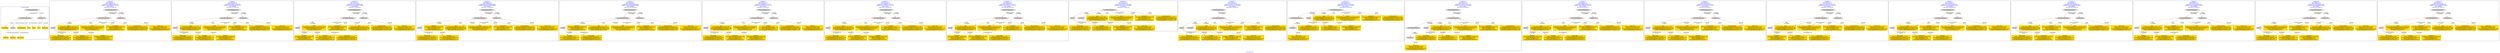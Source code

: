 digraph n0 {
fontcolor="blue"
remincross="true"
label="s20-s-lacma.xml"
subgraph cluster_0 {
label="1-correct model"
n2[style="filled",color="white",fillcolor="lightgray",label="CulturalHeritageObject1"];
n3[shape="plaintext",style="filled",fillcolor="gold",label="creationDate"];
n4[style="filled",color="white",fillcolor="lightgray",label="Person1"];
n5[shape="plaintext",style="filled",fillcolor="gold",label="Artwork_Details"];
n6[shape="plaintext",style="filled",fillcolor="gold",label="title"];
n7[shape="plaintext",style="filled",fillcolor="gold",label="Origin"];
n8[shape="plaintext",style="filled",fillcolor="gold",label="ID"];
n9[shape="plaintext",style="filled",fillcolor="gold",label="birthDate"];
n10[shape="plaintext",style="filled",fillcolor="gold",label="deathDate"];
n11[shape="plaintext",style="filled",fillcolor="gold",label="Artist_Name"];
n12[style="filled",color="white",fillcolor="lightgray",label="EuropeanaAggregation1"];
n13[style="filled",color="white",fillcolor="lightgray",label="WebResource1"];
n14[shape="plaintext",style="filled",fillcolor="gold",label="Image_URL"];
}
subgraph cluster_1 {
label="candidate 0\nlink coherence:1.0\nnode coherence:1.0\nconfidence:0.4590872155867298\nmapping score:0.5905290718622432\ncost:10.99941\n-precision:0.91-recall:0.83"
n16[style="filled",color="white",fillcolor="lightgray",label="CulturalHeritageObject1"];
n17[style="filled",color="white",fillcolor="lightgray",label="Person1"];
n18[style="filled",color="white",fillcolor="lightgray",label="EuropeanaAggregation1"];
n19[style="filled",color="white",fillcolor="lightgray",label="WebResource1"];
n20[shape="plaintext",style="filled",fillcolor="gold",label="title\n[CulturalHeritageObject,title,0.329]\n[CulturalHeritageObject,description,0.298]\n[CulturalHeritageObject,provenance,0.187]\n[Person,nameOfThePerson,0.185]"];
n21[shape="plaintext",style="filled",fillcolor="gold",label="Artist_Name\n[Person,nameOfThePerson,0.496]\n[CulturalHeritageObject,description,0.205]\n[CulturalHeritageObject,title,0.169]\n[CulturalHeritageObject,provenance,0.13]"];
n22[shape="plaintext",style="filled",fillcolor="gold",label="Origin\n[CulturalHeritageObject,accessionNumber,0.594]\n[CulturalHeritageObject,provenance,0.202]\n[Person,nameOfThePerson,0.127]\n[Document,classLink,0.078]"];
n23[shape="plaintext",style="filled",fillcolor="gold",label="creationDate\n[CulturalHeritageObject,created,0.357]\n[Person,dateOfBirth,0.34]\n[Person,dateOfDeath,0.251]\n[CulturalHeritageObject,title,0.052]"];
n24[shape="plaintext",style="filled",fillcolor="gold",label="birthDate\n[Person,dateOfBirth,0.49]\n[CulturalHeritageObject,created,0.247]\n[Person,dateOfDeath,0.221]\n[Person,biographicalInformation,0.043]"];
n25[shape="plaintext",style="filled",fillcolor="gold",label="Image_URL\n[WebResource,classLink,0.618]\n[Document,classLink,0.348]\n[CulturalHeritageObject,description,0.023]\n[CulturalHeritageObject,title,0.012]"];
n26[shape="plaintext",style="filled",fillcolor="gold",label="deathDate\n[CulturalHeritageObject,created,0.436]\n[Person,dateOfDeath,0.257]\n[Person,dateOfBirth,0.24]\n[CulturalHeritageObject,title,0.067]"];
n27[shape="plaintext",style="filled",fillcolor="gold",label="Artwork_Details\n[CulturalHeritageObject,extent,0.533]\n[CulturalHeritageObject,provenance,0.201]\n[CulturalHeritageObject,description,0.148]\n[CulturalHeritageObject,medium,0.118]"];
}
subgraph cluster_2 {
label="candidate 1\nlink coherence:1.0\nnode coherence:1.0\nconfidence:0.4590872155867298\nmapping score:0.5905290718622432\ncost:10.99958\n-precision:0.91-recall:0.83"
n29[style="filled",color="white",fillcolor="lightgray",label="CulturalHeritageObject1"];
n30[style="filled",color="white",fillcolor="lightgray",label="Person1"];
n31[style="filled",color="white",fillcolor="lightgray",label="EuropeanaAggregation1"];
n32[style="filled",color="white",fillcolor="lightgray",label="WebResource2"];
n33[shape="plaintext",style="filled",fillcolor="gold",label="title\n[CulturalHeritageObject,title,0.329]\n[CulturalHeritageObject,description,0.298]\n[CulturalHeritageObject,provenance,0.187]\n[Person,nameOfThePerson,0.185]"];
n34[shape="plaintext",style="filled",fillcolor="gold",label="Image_URL\n[WebResource,classLink,0.618]\n[Document,classLink,0.348]\n[CulturalHeritageObject,description,0.023]\n[CulturalHeritageObject,title,0.012]"];
n35[shape="plaintext",style="filled",fillcolor="gold",label="Artist_Name\n[Person,nameOfThePerson,0.496]\n[CulturalHeritageObject,description,0.205]\n[CulturalHeritageObject,title,0.169]\n[CulturalHeritageObject,provenance,0.13]"];
n36[shape="plaintext",style="filled",fillcolor="gold",label="Origin\n[CulturalHeritageObject,accessionNumber,0.594]\n[CulturalHeritageObject,provenance,0.202]\n[Person,nameOfThePerson,0.127]\n[Document,classLink,0.078]"];
n37[shape="plaintext",style="filled",fillcolor="gold",label="creationDate\n[CulturalHeritageObject,created,0.357]\n[Person,dateOfBirth,0.34]\n[Person,dateOfDeath,0.251]\n[CulturalHeritageObject,title,0.052]"];
n38[shape="plaintext",style="filled",fillcolor="gold",label="birthDate\n[Person,dateOfBirth,0.49]\n[CulturalHeritageObject,created,0.247]\n[Person,dateOfDeath,0.221]\n[Person,biographicalInformation,0.043]"];
n39[shape="plaintext",style="filled",fillcolor="gold",label="deathDate\n[CulturalHeritageObject,created,0.436]\n[Person,dateOfDeath,0.257]\n[Person,dateOfBirth,0.24]\n[CulturalHeritageObject,title,0.067]"];
n40[shape="plaintext",style="filled",fillcolor="gold",label="Artwork_Details\n[CulturalHeritageObject,extent,0.533]\n[CulturalHeritageObject,provenance,0.201]\n[CulturalHeritageObject,description,0.148]\n[CulturalHeritageObject,medium,0.118]"];
}
subgraph cluster_3 {
label="candidate 10\nlink coherence:1.0\nnode coherence:1.0\nconfidence:0.4413109804615883\nmapping score:0.5846036601538628\ncost:10.99963\n-precision:0.73-recall:0.67"
n42[style="filled",color="white",fillcolor="lightgray",label="CulturalHeritageObject1"];
n43[style="filled",color="white",fillcolor="lightgray",label="Person2"];
n44[style="filled",color="white",fillcolor="lightgray",label="EuropeanaAggregation1"];
n45[style="filled",color="white",fillcolor="lightgray",label="WebResource1"];
n46[shape="plaintext",style="filled",fillcolor="gold",label="deathDate\n[CulturalHeritageObject,created,0.436]\n[Person,dateOfDeath,0.257]\n[Person,dateOfBirth,0.24]\n[CulturalHeritageObject,title,0.067]"];
n47[shape="plaintext",style="filled",fillcolor="gold",label="Origin\n[CulturalHeritageObject,accessionNumber,0.594]\n[CulturalHeritageObject,provenance,0.202]\n[Person,nameOfThePerson,0.127]\n[Document,classLink,0.078]"];
n48[shape="plaintext",style="filled",fillcolor="gold",label="creationDate\n[CulturalHeritageObject,created,0.357]\n[Person,dateOfBirth,0.34]\n[Person,dateOfDeath,0.251]\n[CulturalHeritageObject,title,0.052]"];
n49[shape="plaintext",style="filled",fillcolor="gold",label="Image_URL\n[WebResource,classLink,0.618]\n[Document,classLink,0.348]\n[CulturalHeritageObject,description,0.023]\n[CulturalHeritageObject,title,0.012]"];
n50[shape="plaintext",style="filled",fillcolor="gold",label="birthDate\n[Person,dateOfBirth,0.49]\n[CulturalHeritageObject,created,0.247]\n[Person,dateOfDeath,0.221]\n[Person,biographicalInformation,0.043]"];
n51[shape="plaintext",style="filled",fillcolor="gold",label="Artist_Name\n[Person,nameOfThePerson,0.496]\n[CulturalHeritageObject,description,0.205]\n[CulturalHeritageObject,title,0.169]\n[CulturalHeritageObject,provenance,0.13]"];
n52[shape="plaintext",style="filled",fillcolor="gold",label="title\n[CulturalHeritageObject,title,0.329]\n[CulturalHeritageObject,description,0.298]\n[CulturalHeritageObject,provenance,0.187]\n[Person,nameOfThePerson,0.185]"];
n53[shape="plaintext",style="filled",fillcolor="gold",label="Artwork_Details\n[CulturalHeritageObject,extent,0.533]\n[CulturalHeritageObject,provenance,0.201]\n[CulturalHeritageObject,description,0.148]\n[CulturalHeritageObject,medium,0.118]"];
}
subgraph cluster_4 {
label="candidate 11\nlink coherence:1.0\nnode coherence:1.0\nconfidence:0.43138218044066906\nmapping score:0.5812940601468897\ncost:10.99941\n-precision:0.73-recall:0.67"
n55[style="filled",color="white",fillcolor="lightgray",label="CulturalHeritageObject1"];
n56[style="filled",color="white",fillcolor="lightgray",label="Person1"];
n57[style="filled",color="white",fillcolor="lightgray",label="EuropeanaAggregation1"];
n58[style="filled",color="white",fillcolor="lightgray",label="WebResource1"];
n59[shape="plaintext",style="filled",fillcolor="gold",label="deathDate\n[CulturalHeritageObject,created,0.436]\n[Person,dateOfDeath,0.257]\n[Person,dateOfBirth,0.24]\n[CulturalHeritageObject,title,0.067]"];
n60[shape="plaintext",style="filled",fillcolor="gold",label="title\n[CulturalHeritageObject,title,0.329]\n[CulturalHeritageObject,description,0.298]\n[CulturalHeritageObject,provenance,0.187]\n[Person,nameOfThePerson,0.185]"];
n61[shape="plaintext",style="filled",fillcolor="gold",label="Artist_Name\n[Person,nameOfThePerson,0.496]\n[CulturalHeritageObject,description,0.205]\n[CulturalHeritageObject,title,0.169]\n[CulturalHeritageObject,provenance,0.13]"];
n62[shape="plaintext",style="filled",fillcolor="gold",label="Origin\n[CulturalHeritageObject,accessionNumber,0.594]\n[CulturalHeritageObject,provenance,0.202]\n[Person,nameOfThePerson,0.127]\n[Document,classLink,0.078]"];
n63[shape="plaintext",style="filled",fillcolor="gold",label="creationDate\n[CulturalHeritageObject,created,0.357]\n[Person,dateOfBirth,0.34]\n[Person,dateOfDeath,0.251]\n[CulturalHeritageObject,title,0.052]"];
n64[shape="plaintext",style="filled",fillcolor="gold",label="birthDate\n[Person,dateOfBirth,0.49]\n[CulturalHeritageObject,created,0.247]\n[Person,dateOfDeath,0.221]\n[Person,biographicalInformation,0.043]"];
n65[shape="plaintext",style="filled",fillcolor="gold",label="Image_URL\n[WebResource,classLink,0.618]\n[Document,classLink,0.348]\n[CulturalHeritageObject,description,0.023]\n[CulturalHeritageObject,title,0.012]"];
n66[shape="plaintext",style="filled",fillcolor="gold",label="Artwork_Details\n[CulturalHeritageObject,extent,0.533]\n[CulturalHeritageObject,provenance,0.201]\n[CulturalHeritageObject,description,0.148]\n[CulturalHeritageObject,medium,0.118]"];
}
subgraph cluster_5 {
label="candidate 12\nlink coherence:1.0\nnode coherence:1.0\nconfidence:0.43138218044066906\nmapping score:0.5812940601468897\ncost:10.99963\n-precision:0.64-recall:0.58"
n68[style="filled",color="white",fillcolor="lightgray",label="CulturalHeritageObject1"];
n69[style="filled",color="white",fillcolor="lightgray",label="Person2"];
n70[style="filled",color="white",fillcolor="lightgray",label="EuropeanaAggregation1"];
n71[style="filled",color="white",fillcolor="lightgray",label="WebResource1"];
n72[shape="plaintext",style="filled",fillcolor="gold",label="deathDate\n[CulturalHeritageObject,created,0.436]\n[Person,dateOfDeath,0.257]\n[Person,dateOfBirth,0.24]\n[CulturalHeritageObject,title,0.067]"];
n73[shape="plaintext",style="filled",fillcolor="gold",label="title\n[CulturalHeritageObject,title,0.329]\n[CulturalHeritageObject,description,0.298]\n[CulturalHeritageObject,provenance,0.187]\n[Person,nameOfThePerson,0.185]"];
n74[shape="plaintext",style="filled",fillcolor="gold",label="Origin\n[CulturalHeritageObject,accessionNumber,0.594]\n[CulturalHeritageObject,provenance,0.202]\n[Person,nameOfThePerson,0.127]\n[Document,classLink,0.078]"];
n75[shape="plaintext",style="filled",fillcolor="gold",label="creationDate\n[CulturalHeritageObject,created,0.357]\n[Person,dateOfBirth,0.34]\n[Person,dateOfDeath,0.251]\n[CulturalHeritageObject,title,0.052]"];
n76[shape="plaintext",style="filled",fillcolor="gold",label="Image_URL\n[WebResource,classLink,0.618]\n[Document,classLink,0.348]\n[CulturalHeritageObject,description,0.023]\n[CulturalHeritageObject,title,0.012]"];
n77[shape="plaintext",style="filled",fillcolor="gold",label="birthDate\n[Person,dateOfBirth,0.49]\n[CulturalHeritageObject,created,0.247]\n[Person,dateOfDeath,0.221]\n[Person,biographicalInformation,0.043]"];
n78[shape="plaintext",style="filled",fillcolor="gold",label="Artist_Name\n[Person,nameOfThePerson,0.496]\n[CulturalHeritageObject,description,0.205]\n[CulturalHeritageObject,title,0.169]\n[CulturalHeritageObject,provenance,0.13]"];
n79[shape="plaintext",style="filled",fillcolor="gold",label="Artwork_Details\n[CulturalHeritageObject,extent,0.533]\n[CulturalHeritageObject,provenance,0.201]\n[CulturalHeritageObject,description,0.148]\n[CulturalHeritageObject,medium,0.118]"];
}
subgraph cluster_6 {
label="candidate 13\nlink coherence:1.0\nnode coherence:1.0\nconfidence:0.42669382737345574\nmapping score:0.5797312757911519\ncost:10.99941\n-precision:0.73-recall:0.67"
n81[style="filled",color="white",fillcolor="lightgray",label="CulturalHeritageObject1"];
n82[style="filled",color="white",fillcolor="lightgray",label="Person1"];
n83[style="filled",color="white",fillcolor="lightgray",label="EuropeanaAggregation1"];
n84[style="filled",color="white",fillcolor="lightgray",label="WebResource1"];
n85[shape="plaintext",style="filled",fillcolor="gold",label="title\n[CulturalHeritageObject,title,0.329]\n[CulturalHeritageObject,description,0.298]\n[CulturalHeritageObject,provenance,0.187]\n[Person,nameOfThePerson,0.185]"];
n86[shape="plaintext",style="filled",fillcolor="gold",label="Artist_Name\n[Person,nameOfThePerson,0.496]\n[CulturalHeritageObject,description,0.205]\n[CulturalHeritageObject,title,0.169]\n[CulturalHeritageObject,provenance,0.13]"];
n87[shape="plaintext",style="filled",fillcolor="gold",label="Origin\n[CulturalHeritageObject,accessionNumber,0.594]\n[CulturalHeritageObject,provenance,0.202]\n[Person,nameOfThePerson,0.127]\n[Document,classLink,0.078]"];
n88[shape="plaintext",style="filled",fillcolor="gold",label="birthDate\n[Person,dateOfBirth,0.49]\n[CulturalHeritageObject,created,0.247]\n[Person,dateOfDeath,0.221]\n[Person,biographicalInformation,0.043]"];
n89[shape="plaintext",style="filled",fillcolor="gold",label="creationDate\n[CulturalHeritageObject,created,0.357]\n[Person,dateOfBirth,0.34]\n[Person,dateOfDeath,0.251]\n[CulturalHeritageObject,title,0.052]"];
n90[shape="plaintext",style="filled",fillcolor="gold",label="Image_URL\n[WebResource,classLink,0.618]\n[Document,classLink,0.348]\n[CulturalHeritageObject,description,0.023]\n[CulturalHeritageObject,title,0.012]"];
n91[shape="plaintext",style="filled",fillcolor="gold",label="deathDate\n[CulturalHeritageObject,created,0.436]\n[Person,dateOfDeath,0.257]\n[Person,dateOfBirth,0.24]\n[CulturalHeritageObject,title,0.067]"];
n92[shape="plaintext",style="filled",fillcolor="gold",label="Artwork_Details\n[CulturalHeritageObject,extent,0.533]\n[CulturalHeritageObject,provenance,0.201]\n[CulturalHeritageObject,description,0.148]\n[CulturalHeritageObject,medium,0.118]"];
}
subgraph cluster_7 {
label="candidate 14\nlink coherence:1.0\nnode coherence:1.0\nconfidence:0.42669382737345574\nmapping score:0.5797312757911519\ncost:10.99958\n-precision:0.73-recall:0.67"
n94[style="filled",color="white",fillcolor="lightgray",label="CulturalHeritageObject1"];
n95[style="filled",color="white",fillcolor="lightgray",label="Person1"];
n96[style="filled",color="white",fillcolor="lightgray",label="EuropeanaAggregation1"];
n97[style="filled",color="white",fillcolor="lightgray",label="WebResource2"];
n98[shape="plaintext",style="filled",fillcolor="gold",label="title\n[CulturalHeritageObject,title,0.329]\n[CulturalHeritageObject,description,0.298]\n[CulturalHeritageObject,provenance,0.187]\n[Person,nameOfThePerson,0.185]"];
n99[shape="plaintext",style="filled",fillcolor="gold",label="Image_URL\n[WebResource,classLink,0.618]\n[Document,classLink,0.348]\n[CulturalHeritageObject,description,0.023]\n[CulturalHeritageObject,title,0.012]"];
n100[shape="plaintext",style="filled",fillcolor="gold",label="Artist_Name\n[Person,nameOfThePerson,0.496]\n[CulturalHeritageObject,description,0.205]\n[CulturalHeritageObject,title,0.169]\n[CulturalHeritageObject,provenance,0.13]"];
n101[shape="plaintext",style="filled",fillcolor="gold",label="Origin\n[CulturalHeritageObject,accessionNumber,0.594]\n[CulturalHeritageObject,provenance,0.202]\n[Person,nameOfThePerson,0.127]\n[Document,classLink,0.078]"];
n102[shape="plaintext",style="filled",fillcolor="gold",label="birthDate\n[Person,dateOfBirth,0.49]\n[CulturalHeritageObject,created,0.247]\n[Person,dateOfDeath,0.221]\n[Person,biographicalInformation,0.043]"];
n103[shape="plaintext",style="filled",fillcolor="gold",label="creationDate\n[CulturalHeritageObject,created,0.357]\n[Person,dateOfBirth,0.34]\n[Person,dateOfDeath,0.251]\n[CulturalHeritageObject,title,0.052]"];
n104[shape="plaintext",style="filled",fillcolor="gold",label="deathDate\n[CulturalHeritageObject,created,0.436]\n[Person,dateOfDeath,0.257]\n[Person,dateOfBirth,0.24]\n[CulturalHeritageObject,title,0.067]"];
n105[shape="plaintext",style="filled",fillcolor="gold",label="Artwork_Details\n[CulturalHeritageObject,extent,0.533]\n[CulturalHeritageObject,provenance,0.201]\n[CulturalHeritageObject,description,0.148]\n[CulturalHeritageObject,medium,0.118]"];
}
subgraph cluster_8 {
label="candidate 15\nlink coherence:1.0\nnode coherence:1.0\nconfidence:0.42669382737345574\nmapping score:0.5797312757911519\ncost:10.99963\n-precision:0.64-recall:0.58"
n107[style="filled",color="white",fillcolor="lightgray",label="CulturalHeritageObject1"];
n108[style="filled",color="white",fillcolor="lightgray",label="Person2"];
n109[style="filled",color="white",fillcolor="lightgray",label="EuropeanaAggregation1"];
n110[style="filled",color="white",fillcolor="lightgray",label="WebResource1"];
n111[shape="plaintext",style="filled",fillcolor="gold",label="title\n[CulturalHeritageObject,title,0.329]\n[CulturalHeritageObject,description,0.298]\n[CulturalHeritageObject,provenance,0.187]\n[Person,nameOfThePerson,0.185]"];
n112[shape="plaintext",style="filled",fillcolor="gold",label="deathDate\n[CulturalHeritageObject,created,0.436]\n[Person,dateOfDeath,0.257]\n[Person,dateOfBirth,0.24]\n[CulturalHeritageObject,title,0.067]"];
n113[shape="plaintext",style="filled",fillcolor="gold",label="Origin\n[CulturalHeritageObject,accessionNumber,0.594]\n[CulturalHeritageObject,provenance,0.202]\n[Person,nameOfThePerson,0.127]\n[Document,classLink,0.078]"];
n114[shape="plaintext",style="filled",fillcolor="gold",label="birthDate\n[Person,dateOfBirth,0.49]\n[CulturalHeritageObject,created,0.247]\n[Person,dateOfDeath,0.221]\n[Person,biographicalInformation,0.043]"];
n115[shape="plaintext",style="filled",fillcolor="gold",label="Image_URL\n[WebResource,classLink,0.618]\n[Document,classLink,0.348]\n[CulturalHeritageObject,description,0.023]\n[CulturalHeritageObject,title,0.012]"];
n116[shape="plaintext",style="filled",fillcolor="gold",label="creationDate\n[CulturalHeritageObject,created,0.357]\n[Person,dateOfBirth,0.34]\n[Person,dateOfDeath,0.251]\n[CulturalHeritageObject,title,0.052]"];
n117[shape="plaintext",style="filled",fillcolor="gold",label="Artist_Name\n[Person,nameOfThePerson,0.496]\n[CulturalHeritageObject,description,0.205]\n[CulturalHeritageObject,title,0.169]\n[CulturalHeritageObject,provenance,0.13]"];
n118[shape="plaintext",style="filled",fillcolor="gold",label="Artwork_Details\n[CulturalHeritageObject,extent,0.533]\n[CulturalHeritageObject,provenance,0.201]\n[CulturalHeritageObject,description,0.148]\n[CulturalHeritageObject,medium,0.118]"];
}
subgraph cluster_9 {
label="candidate 16\nlink coherence:1.0\nnode coherence:1.0\nconfidence:0.42533172782418904\nmapping score:0.579277242608063\ncost:9.99973\n-precision:0.7-recall:0.58"
n120[style="filled",color="white",fillcolor="lightgray",label="CulturalHeritageObject1"];
n121[style="filled",color="white",fillcolor="lightgray",label="Person1"];
n122[style="filled",color="white",fillcolor="lightgray",label="Document1"];
n123[shape="plaintext",style="filled",fillcolor="gold",label="title\n[CulturalHeritageObject,title,0.329]\n[CulturalHeritageObject,description,0.298]\n[CulturalHeritageObject,provenance,0.187]\n[Person,nameOfThePerson,0.185]"];
n124[shape="plaintext",style="filled",fillcolor="gold",label="Artist_Name\n[Person,nameOfThePerson,0.496]\n[CulturalHeritageObject,description,0.205]\n[CulturalHeritageObject,title,0.169]\n[CulturalHeritageObject,provenance,0.13]"];
n125[shape="plaintext",style="filled",fillcolor="gold",label="Origin\n[CulturalHeritageObject,accessionNumber,0.594]\n[CulturalHeritageObject,provenance,0.202]\n[Person,nameOfThePerson,0.127]\n[Document,classLink,0.078]"];
n126[shape="plaintext",style="filled",fillcolor="gold",label="creationDate\n[CulturalHeritageObject,created,0.357]\n[Person,dateOfBirth,0.34]\n[Person,dateOfDeath,0.251]\n[CulturalHeritageObject,title,0.052]"];
n127[shape="plaintext",style="filled",fillcolor="gold",label="birthDate\n[Person,dateOfBirth,0.49]\n[CulturalHeritageObject,created,0.247]\n[Person,dateOfDeath,0.221]\n[Person,biographicalInformation,0.043]"];
n128[shape="plaintext",style="filled",fillcolor="gold",label="deathDate\n[CulturalHeritageObject,created,0.436]\n[Person,dateOfDeath,0.257]\n[Person,dateOfBirth,0.24]\n[CulturalHeritageObject,title,0.067]"];
n129[shape="plaintext",style="filled",fillcolor="gold",label="Artwork_Details\n[CulturalHeritageObject,extent,0.533]\n[CulturalHeritageObject,provenance,0.201]\n[CulturalHeritageObject,description,0.148]\n[CulturalHeritageObject,medium,0.118]"];
n130[shape="plaintext",style="filled",fillcolor="gold",label="Image_URL\n[WebResource,classLink,0.618]\n[Document,classLink,0.348]\n[CulturalHeritageObject,description,0.023]\n[CulturalHeritageObject,title,0.012]"];
}
subgraph cluster_10 {
label="candidate 17\nlink coherence:1.0\nnode coherence:1.0\nconfidence:0.42533172782418904\nmapping score:0.579277242608063\ncost:10.99955\n-precision:0.73-recall:0.67"
n132[style="filled",color="white",fillcolor="lightgray",label="CulturalHeritageObject1"];
n133[style="filled",color="white",fillcolor="lightgray",label="Person1"];
n134[style="filled",color="white",fillcolor="lightgray",label="Document1"];
n135[style="filled",color="white",fillcolor="lightgray",label="EuropeanaAggregation1"];
n136[shape="plaintext",style="filled",fillcolor="gold",label="title\n[CulturalHeritageObject,title,0.329]\n[CulturalHeritageObject,description,0.298]\n[CulturalHeritageObject,provenance,0.187]\n[Person,nameOfThePerson,0.185]"];
n137[shape="plaintext",style="filled",fillcolor="gold",label="Artist_Name\n[Person,nameOfThePerson,0.496]\n[CulturalHeritageObject,description,0.205]\n[CulturalHeritageObject,title,0.169]\n[CulturalHeritageObject,provenance,0.13]"];
n138[shape="plaintext",style="filled",fillcolor="gold",label="Origin\n[CulturalHeritageObject,accessionNumber,0.594]\n[CulturalHeritageObject,provenance,0.202]\n[Person,nameOfThePerson,0.127]\n[Document,classLink,0.078]"];
n139[shape="plaintext",style="filled",fillcolor="gold",label="creationDate\n[CulturalHeritageObject,created,0.357]\n[Person,dateOfBirth,0.34]\n[Person,dateOfDeath,0.251]\n[CulturalHeritageObject,title,0.052]"];
n140[shape="plaintext",style="filled",fillcolor="gold",label="birthDate\n[Person,dateOfBirth,0.49]\n[CulturalHeritageObject,created,0.247]\n[Person,dateOfDeath,0.221]\n[Person,biographicalInformation,0.043]"];
n141[shape="plaintext",style="filled",fillcolor="gold",label="deathDate\n[CulturalHeritageObject,created,0.436]\n[Person,dateOfDeath,0.257]\n[Person,dateOfBirth,0.24]\n[CulturalHeritageObject,title,0.067]"];
n142[shape="plaintext",style="filled",fillcolor="gold",label="Artwork_Details\n[CulturalHeritageObject,extent,0.533]\n[CulturalHeritageObject,provenance,0.201]\n[CulturalHeritageObject,description,0.148]\n[CulturalHeritageObject,medium,0.118]"];
n143[shape="plaintext",style="filled",fillcolor="gold",label="Image_URL\n[WebResource,classLink,0.618]\n[Document,classLink,0.348]\n[CulturalHeritageObject,description,0.023]\n[CulturalHeritageObject,title,0.012]"];
}
subgraph cluster_11 {
label="candidate 18\nlink coherence:1.0\nnode coherence:1.0\nconfidence:0.42533172782418904\nmapping score:0.579277242608063\ncost:10.99973\n-precision:0.64-recall:0.58"
n145[style="filled",color="white",fillcolor="lightgray",label="CulturalHeritageObject1"];
n146[style="filled",color="white",fillcolor="lightgray",label="CulturalHeritageObject2"];
n147[style="filled",color="white",fillcolor="lightgray",label="Person1"];
n148[style="filled",color="white",fillcolor="lightgray",label="Document2"];
n149[shape="plaintext",style="filled",fillcolor="gold",label="title\n[CulturalHeritageObject,title,0.329]\n[CulturalHeritageObject,description,0.298]\n[CulturalHeritageObject,provenance,0.187]\n[Person,nameOfThePerson,0.185]"];
n150[shape="plaintext",style="filled",fillcolor="gold",label="Artist_Name\n[Person,nameOfThePerson,0.496]\n[CulturalHeritageObject,description,0.205]\n[CulturalHeritageObject,title,0.169]\n[CulturalHeritageObject,provenance,0.13]"];
n151[shape="plaintext",style="filled",fillcolor="gold",label="Image_URL\n[WebResource,classLink,0.618]\n[Document,classLink,0.348]\n[CulturalHeritageObject,description,0.023]\n[CulturalHeritageObject,title,0.012]"];
n152[shape="plaintext",style="filled",fillcolor="gold",label="Origin\n[CulturalHeritageObject,accessionNumber,0.594]\n[CulturalHeritageObject,provenance,0.202]\n[Person,nameOfThePerson,0.127]\n[Document,classLink,0.078]"];
n153[shape="plaintext",style="filled",fillcolor="gold",label="creationDate\n[CulturalHeritageObject,created,0.357]\n[Person,dateOfBirth,0.34]\n[Person,dateOfDeath,0.251]\n[CulturalHeritageObject,title,0.052]"];
n154[shape="plaintext",style="filled",fillcolor="gold",label="birthDate\n[Person,dateOfBirth,0.49]\n[CulturalHeritageObject,created,0.247]\n[Person,dateOfDeath,0.221]\n[Person,biographicalInformation,0.043]"];
n155[shape="plaintext",style="filled",fillcolor="gold",label="deathDate\n[CulturalHeritageObject,created,0.436]\n[Person,dateOfDeath,0.257]\n[Person,dateOfBirth,0.24]\n[CulturalHeritageObject,title,0.067]"];
n156[shape="plaintext",style="filled",fillcolor="gold",label="Artwork_Details\n[CulturalHeritageObject,extent,0.533]\n[CulturalHeritageObject,provenance,0.201]\n[CulturalHeritageObject,description,0.148]\n[CulturalHeritageObject,medium,0.118]"];
}
subgraph cluster_12 {
label="candidate 19\nlink coherence:1.0\nnode coherence:1.0\nconfidence:0.42533172782418904\nmapping score:0.579277242608063\ncost:11.99955\n-precision:0.67-recall:0.67"
n158[style="filled",color="white",fillcolor="lightgray",label="CulturalHeritageObject1"];
n159[style="filled",color="white",fillcolor="lightgray",label="CulturalHeritageObject2"];
n160[style="filled",color="white",fillcolor="lightgray",label="Person1"];
n161[style="filled",color="white",fillcolor="lightgray",label="Document2"];
n162[style="filled",color="white",fillcolor="lightgray",label="EuropeanaAggregation1"];
n163[shape="plaintext",style="filled",fillcolor="gold",label="title\n[CulturalHeritageObject,title,0.329]\n[CulturalHeritageObject,description,0.298]\n[CulturalHeritageObject,provenance,0.187]\n[Person,nameOfThePerson,0.185]"];
n164[shape="plaintext",style="filled",fillcolor="gold",label="Artist_Name\n[Person,nameOfThePerson,0.496]\n[CulturalHeritageObject,description,0.205]\n[CulturalHeritageObject,title,0.169]\n[CulturalHeritageObject,provenance,0.13]"];
n165[shape="plaintext",style="filled",fillcolor="gold",label="Image_URL\n[WebResource,classLink,0.618]\n[Document,classLink,0.348]\n[CulturalHeritageObject,description,0.023]\n[CulturalHeritageObject,title,0.012]"];
n166[shape="plaintext",style="filled",fillcolor="gold",label="Origin\n[CulturalHeritageObject,accessionNumber,0.594]\n[CulturalHeritageObject,provenance,0.202]\n[Person,nameOfThePerson,0.127]\n[Document,classLink,0.078]"];
n167[shape="plaintext",style="filled",fillcolor="gold",label="creationDate\n[CulturalHeritageObject,created,0.357]\n[Person,dateOfBirth,0.34]\n[Person,dateOfDeath,0.251]\n[CulturalHeritageObject,title,0.052]"];
n168[shape="plaintext",style="filled",fillcolor="gold",label="birthDate\n[Person,dateOfBirth,0.49]\n[CulturalHeritageObject,created,0.247]\n[Person,dateOfDeath,0.221]\n[Person,biographicalInformation,0.043]"];
n169[shape="plaintext",style="filled",fillcolor="gold",label="deathDate\n[CulturalHeritageObject,created,0.436]\n[Person,dateOfDeath,0.257]\n[Person,dateOfBirth,0.24]\n[CulturalHeritageObject,title,0.067]"];
n170[shape="plaintext",style="filled",fillcolor="gold",label="Artwork_Details\n[CulturalHeritageObject,extent,0.533]\n[CulturalHeritageObject,provenance,0.201]\n[CulturalHeritageObject,description,0.148]\n[CulturalHeritageObject,medium,0.118]"];
}
subgraph cluster_13 {
label="candidate 2\nlink coherence:1.0\nnode coherence:1.0\nconfidence:0.4590872155867298\nmapping score:0.5905290718622432\ncost:10.99963\n-precision:0.82-recall:0.75"
n172[style="filled",color="white",fillcolor="lightgray",label="CulturalHeritageObject1"];
n173[style="filled",color="white",fillcolor="lightgray",label="Person2"];
n174[style="filled",color="white",fillcolor="lightgray",label="EuropeanaAggregation1"];
n175[style="filled",color="white",fillcolor="lightgray",label="WebResource1"];
n176[shape="plaintext",style="filled",fillcolor="gold",label="title\n[CulturalHeritageObject,title,0.329]\n[CulturalHeritageObject,description,0.298]\n[CulturalHeritageObject,provenance,0.187]\n[Person,nameOfThePerson,0.185]"];
n177[shape="plaintext",style="filled",fillcolor="gold",label="deathDate\n[CulturalHeritageObject,created,0.436]\n[Person,dateOfDeath,0.257]\n[Person,dateOfBirth,0.24]\n[CulturalHeritageObject,title,0.067]"];
n178[shape="plaintext",style="filled",fillcolor="gold",label="Origin\n[CulturalHeritageObject,accessionNumber,0.594]\n[CulturalHeritageObject,provenance,0.202]\n[Person,nameOfThePerson,0.127]\n[Document,classLink,0.078]"];
n179[shape="plaintext",style="filled",fillcolor="gold",label="creationDate\n[CulturalHeritageObject,created,0.357]\n[Person,dateOfBirth,0.34]\n[Person,dateOfDeath,0.251]\n[CulturalHeritageObject,title,0.052]"];
n180[shape="plaintext",style="filled",fillcolor="gold",label="Image_URL\n[WebResource,classLink,0.618]\n[Document,classLink,0.348]\n[CulturalHeritageObject,description,0.023]\n[CulturalHeritageObject,title,0.012]"];
n181[shape="plaintext",style="filled",fillcolor="gold",label="birthDate\n[Person,dateOfBirth,0.49]\n[CulturalHeritageObject,created,0.247]\n[Person,dateOfDeath,0.221]\n[Person,biographicalInformation,0.043]"];
n182[shape="plaintext",style="filled",fillcolor="gold",label="Artist_Name\n[Person,nameOfThePerson,0.496]\n[CulturalHeritageObject,description,0.205]\n[CulturalHeritageObject,title,0.169]\n[CulturalHeritageObject,provenance,0.13]"];
n183[shape="plaintext",style="filled",fillcolor="gold",label="Artwork_Details\n[CulturalHeritageObject,extent,0.533]\n[CulturalHeritageObject,provenance,0.201]\n[CulturalHeritageObject,description,0.148]\n[CulturalHeritageObject,medium,0.118]"];
}
subgraph cluster_14 {
label="candidate 3\nlink coherence:1.0\nnode coherence:1.0\nconfidence:0.4551756355592224\nmapping score:0.5892252118530742\ncost:10.99941\n-precision:0.82-recall:0.75"
n185[style="filled",color="white",fillcolor="lightgray",label="CulturalHeritageObject1"];
n186[style="filled",color="white",fillcolor="lightgray",label="Person1"];
n187[style="filled",color="white",fillcolor="lightgray",label="EuropeanaAggregation1"];
n188[style="filled",color="white",fillcolor="lightgray",label="WebResource1"];
n189[shape="plaintext",style="filled",fillcolor="gold",label="title\n[CulturalHeritageObject,title,0.329]\n[CulturalHeritageObject,description,0.298]\n[CulturalHeritageObject,provenance,0.187]\n[Person,nameOfThePerson,0.185]"];
n190[shape="plaintext",style="filled",fillcolor="gold",label="Artist_Name\n[Person,nameOfThePerson,0.496]\n[CulturalHeritageObject,description,0.205]\n[CulturalHeritageObject,title,0.169]\n[CulturalHeritageObject,provenance,0.13]"];
n191[shape="plaintext",style="filled",fillcolor="gold",label="Origin\n[CulturalHeritageObject,accessionNumber,0.594]\n[CulturalHeritageObject,provenance,0.202]\n[Person,nameOfThePerson,0.127]\n[Document,classLink,0.078]"];
n192[shape="plaintext",style="filled",fillcolor="gold",label="creationDate\n[CulturalHeritageObject,created,0.357]\n[Person,dateOfBirth,0.34]\n[Person,dateOfDeath,0.251]\n[CulturalHeritageObject,title,0.052]"];
n193[shape="plaintext",style="filled",fillcolor="gold",label="birthDate\n[Person,dateOfBirth,0.49]\n[CulturalHeritageObject,created,0.247]\n[Person,dateOfDeath,0.221]\n[Person,biographicalInformation,0.043]"];
n194[shape="plaintext",style="filled",fillcolor="gold",label="Image_URL\n[WebResource,classLink,0.618]\n[Document,classLink,0.348]\n[CulturalHeritageObject,description,0.023]\n[CulturalHeritageObject,title,0.012]"];
n195[shape="plaintext",style="filled",fillcolor="gold",label="deathDate\n[CulturalHeritageObject,created,0.436]\n[Person,dateOfDeath,0.257]\n[Person,dateOfBirth,0.24]\n[CulturalHeritageObject,title,0.067]"];
n196[shape="plaintext",style="filled",fillcolor="gold",label="Artwork_Details\n[CulturalHeritageObject,extent,0.533]\n[CulturalHeritageObject,provenance,0.201]\n[CulturalHeritageObject,description,0.148]\n[CulturalHeritageObject,medium,0.118]"];
}
subgraph cluster_15 {
label="candidate 4\nlink coherence:1.0\nnode coherence:1.0\nconfidence:0.4551756355592224\nmapping score:0.5892252118530742\ncost:10.99963\n-precision:0.73-recall:0.67"
n198[style="filled",color="white",fillcolor="lightgray",label="CulturalHeritageObject1"];
n199[style="filled",color="white",fillcolor="lightgray",label="Person2"];
n200[style="filled",color="white",fillcolor="lightgray",label="EuropeanaAggregation1"];
n201[style="filled",color="white",fillcolor="lightgray",label="WebResource1"];
n202[shape="plaintext",style="filled",fillcolor="gold",label="deathDate\n[CulturalHeritageObject,created,0.436]\n[Person,dateOfDeath,0.257]\n[Person,dateOfBirth,0.24]\n[CulturalHeritageObject,title,0.067]"];
n203[shape="plaintext",style="filled",fillcolor="gold",label="title\n[CulturalHeritageObject,title,0.329]\n[CulturalHeritageObject,description,0.298]\n[CulturalHeritageObject,provenance,0.187]\n[Person,nameOfThePerson,0.185]"];
n204[shape="plaintext",style="filled",fillcolor="gold",label="Origin\n[CulturalHeritageObject,accessionNumber,0.594]\n[CulturalHeritageObject,provenance,0.202]\n[Person,nameOfThePerson,0.127]\n[Document,classLink,0.078]"];
n205[shape="plaintext",style="filled",fillcolor="gold",label="creationDate\n[CulturalHeritageObject,created,0.357]\n[Person,dateOfBirth,0.34]\n[Person,dateOfDeath,0.251]\n[CulturalHeritageObject,title,0.052]"];
n206[shape="plaintext",style="filled",fillcolor="gold",label="Image_URL\n[WebResource,classLink,0.618]\n[Document,classLink,0.348]\n[CulturalHeritageObject,description,0.023]\n[CulturalHeritageObject,title,0.012]"];
n207[shape="plaintext",style="filled",fillcolor="gold",label="birthDate\n[Person,dateOfBirth,0.49]\n[CulturalHeritageObject,created,0.247]\n[Person,dateOfDeath,0.221]\n[Person,biographicalInformation,0.043]"];
n208[shape="plaintext",style="filled",fillcolor="gold",label="Artist_Name\n[Person,nameOfThePerson,0.496]\n[CulturalHeritageObject,description,0.205]\n[CulturalHeritageObject,title,0.169]\n[CulturalHeritageObject,provenance,0.13]"];
n209[shape="plaintext",style="filled",fillcolor="gold",label="Artwork_Details\n[CulturalHeritageObject,extent,0.533]\n[CulturalHeritageObject,provenance,0.201]\n[CulturalHeritageObject,description,0.148]\n[CulturalHeritageObject,medium,0.118]"];
}
subgraph cluster_16 {
label="candidate 5\nlink coherence:1.0\nnode coherence:1.0\nconfidence:0.4457725035805316\nmapping score:0.5860908345268439\ncost:10.99941\n-precision:0.64-recall:0.58"
n211[style="filled",color="white",fillcolor="lightgray",label="CulturalHeritageObject1"];
n212[style="filled",color="white",fillcolor="lightgray",label="Person1"];
n213[style="filled",color="white",fillcolor="lightgray",label="EuropeanaAggregation1"];
n214[style="filled",color="white",fillcolor="lightgray",label="WebResource1"];
n215[shape="plaintext",style="filled",fillcolor="gold",label="title\n[CulturalHeritageObject,title,0.329]\n[CulturalHeritageObject,description,0.298]\n[CulturalHeritageObject,provenance,0.187]\n[Person,nameOfThePerson,0.185]"];
n216[shape="plaintext",style="filled",fillcolor="gold",label="Artist_Name\n[Person,nameOfThePerson,0.496]\n[CulturalHeritageObject,description,0.205]\n[CulturalHeritageObject,title,0.169]\n[CulturalHeritageObject,provenance,0.13]"];
n217[shape="plaintext",style="filled",fillcolor="gold",label="deathDate\n[CulturalHeritageObject,created,0.436]\n[Person,dateOfDeath,0.257]\n[Person,dateOfBirth,0.24]\n[CulturalHeritageObject,title,0.067]"];
n218[shape="plaintext",style="filled",fillcolor="gold",label="Origin\n[CulturalHeritageObject,accessionNumber,0.594]\n[CulturalHeritageObject,provenance,0.202]\n[Person,nameOfThePerson,0.127]\n[Document,classLink,0.078]"];
n219[shape="plaintext",style="filled",fillcolor="gold",label="creationDate\n[CulturalHeritageObject,created,0.357]\n[Person,dateOfBirth,0.34]\n[Person,dateOfDeath,0.251]\n[CulturalHeritageObject,title,0.052]"];
n220[shape="plaintext",style="filled",fillcolor="gold",label="Image_URL\n[WebResource,classLink,0.618]\n[Document,classLink,0.348]\n[CulturalHeritageObject,description,0.023]\n[CulturalHeritageObject,title,0.012]"];
n221[shape="plaintext",style="filled",fillcolor="gold",label="birthDate\n[Person,dateOfBirth,0.49]\n[CulturalHeritageObject,created,0.247]\n[Person,dateOfDeath,0.221]\n[Person,biographicalInformation,0.043]"];
n222[shape="plaintext",style="filled",fillcolor="gold",label="Artwork_Details\n[CulturalHeritageObject,extent,0.533]\n[CulturalHeritageObject,provenance,0.201]\n[CulturalHeritageObject,description,0.148]\n[CulturalHeritageObject,medium,0.118]"];
}
subgraph cluster_17 {
label="candidate 6\nlink coherence:1.0\nnode coherence:1.0\nconfidence:0.4457725035805316\nmapping score:0.5860908345268439\ncost:10.99958\n-precision:0.64-recall:0.58"
n224[style="filled",color="white",fillcolor="lightgray",label="CulturalHeritageObject1"];
n225[style="filled",color="white",fillcolor="lightgray",label="Person1"];
n226[style="filled",color="white",fillcolor="lightgray",label="EuropeanaAggregation1"];
n227[style="filled",color="white",fillcolor="lightgray",label="WebResource2"];
n228[shape="plaintext",style="filled",fillcolor="gold",label="title\n[CulturalHeritageObject,title,0.329]\n[CulturalHeritageObject,description,0.298]\n[CulturalHeritageObject,provenance,0.187]\n[Person,nameOfThePerson,0.185]"];
n229[shape="plaintext",style="filled",fillcolor="gold",label="Image_URL\n[WebResource,classLink,0.618]\n[Document,classLink,0.348]\n[CulturalHeritageObject,description,0.023]\n[CulturalHeritageObject,title,0.012]"];
n230[shape="plaintext",style="filled",fillcolor="gold",label="Artist_Name\n[Person,nameOfThePerson,0.496]\n[CulturalHeritageObject,description,0.205]\n[CulturalHeritageObject,title,0.169]\n[CulturalHeritageObject,provenance,0.13]"];
n231[shape="plaintext",style="filled",fillcolor="gold",label="deathDate\n[CulturalHeritageObject,created,0.436]\n[Person,dateOfDeath,0.257]\n[Person,dateOfBirth,0.24]\n[CulturalHeritageObject,title,0.067]"];
n232[shape="plaintext",style="filled",fillcolor="gold",label="Origin\n[CulturalHeritageObject,accessionNumber,0.594]\n[CulturalHeritageObject,provenance,0.202]\n[Person,nameOfThePerson,0.127]\n[Document,classLink,0.078]"];
n233[shape="plaintext",style="filled",fillcolor="gold",label="creationDate\n[CulturalHeritageObject,created,0.357]\n[Person,dateOfBirth,0.34]\n[Person,dateOfDeath,0.251]\n[CulturalHeritageObject,title,0.052]"];
n234[shape="plaintext",style="filled",fillcolor="gold",label="birthDate\n[Person,dateOfBirth,0.49]\n[CulturalHeritageObject,created,0.247]\n[Person,dateOfDeath,0.221]\n[Person,biographicalInformation,0.043]"];
n235[shape="plaintext",style="filled",fillcolor="gold",label="Artwork_Details\n[CulturalHeritageObject,extent,0.533]\n[CulturalHeritageObject,provenance,0.201]\n[CulturalHeritageObject,description,0.148]\n[CulturalHeritageObject,medium,0.118]"];
}
subgraph cluster_18 {
label="candidate 7\nlink coherence:1.0\nnode coherence:1.0\nconfidence:0.4457725035805316\nmapping score:0.5860908345268439\ncost:10.99963\n-precision:0.55-recall:0.5"
n237[style="filled",color="white",fillcolor="lightgray",label="CulturalHeritageObject1"];
n238[style="filled",color="white",fillcolor="lightgray",label="Person2"];
n239[style="filled",color="white",fillcolor="lightgray",label="EuropeanaAggregation1"];
n240[style="filled",color="white",fillcolor="lightgray",label="WebResource1"];
n241[shape="plaintext",style="filled",fillcolor="gold",label="title\n[CulturalHeritageObject,title,0.329]\n[CulturalHeritageObject,description,0.298]\n[CulturalHeritageObject,provenance,0.187]\n[Person,nameOfThePerson,0.185]"];
n242[shape="plaintext",style="filled",fillcolor="gold",label="birthDate\n[Person,dateOfBirth,0.49]\n[CulturalHeritageObject,created,0.247]\n[Person,dateOfDeath,0.221]\n[Person,biographicalInformation,0.043]"];
n243[shape="plaintext",style="filled",fillcolor="gold",label="deathDate\n[CulturalHeritageObject,created,0.436]\n[Person,dateOfDeath,0.257]\n[Person,dateOfBirth,0.24]\n[CulturalHeritageObject,title,0.067]"];
n244[shape="plaintext",style="filled",fillcolor="gold",label="Origin\n[CulturalHeritageObject,accessionNumber,0.594]\n[CulturalHeritageObject,provenance,0.202]\n[Person,nameOfThePerson,0.127]\n[Document,classLink,0.078]"];
n245[shape="plaintext",style="filled",fillcolor="gold",label="Image_URL\n[WebResource,classLink,0.618]\n[Document,classLink,0.348]\n[CulturalHeritageObject,description,0.023]\n[CulturalHeritageObject,title,0.012]"];
n246[shape="plaintext",style="filled",fillcolor="gold",label="creationDate\n[CulturalHeritageObject,created,0.357]\n[Person,dateOfBirth,0.34]\n[Person,dateOfDeath,0.251]\n[CulturalHeritageObject,title,0.052]"];
n247[shape="plaintext",style="filled",fillcolor="gold",label="Artist_Name\n[Person,nameOfThePerson,0.496]\n[CulturalHeritageObject,description,0.205]\n[CulturalHeritageObject,title,0.169]\n[CulturalHeritageObject,provenance,0.13]"];
n248[shape="plaintext",style="filled",fillcolor="gold",label="Artwork_Details\n[CulturalHeritageObject,extent,0.533]\n[CulturalHeritageObject,provenance,0.201]\n[CulturalHeritageObject,description,0.148]\n[CulturalHeritageObject,medium,0.118]"];
}
subgraph cluster_19 {
label="candidate 8\nlink coherence:1.0\nnode coherence:1.0\nconfidence:0.4413109804615883\nmapping score:0.5846036601538628\ncost:10.99941\n-precision:0.82-recall:0.75"
n250[style="filled",color="white",fillcolor="lightgray",label="CulturalHeritageObject1"];
n251[style="filled",color="white",fillcolor="lightgray",label="Person1"];
n252[style="filled",color="white",fillcolor="lightgray",label="EuropeanaAggregation1"];
n253[style="filled",color="white",fillcolor="lightgray",label="WebResource1"];
n254[shape="plaintext",style="filled",fillcolor="gold",label="Artist_Name\n[Person,nameOfThePerson,0.496]\n[CulturalHeritageObject,description,0.205]\n[CulturalHeritageObject,title,0.169]\n[CulturalHeritageObject,provenance,0.13]"];
n255[shape="plaintext",style="filled",fillcolor="gold",label="Origin\n[CulturalHeritageObject,accessionNumber,0.594]\n[CulturalHeritageObject,provenance,0.202]\n[Person,nameOfThePerson,0.127]\n[Document,classLink,0.078]"];
n256[shape="plaintext",style="filled",fillcolor="gold",label="creationDate\n[CulturalHeritageObject,created,0.357]\n[Person,dateOfBirth,0.34]\n[Person,dateOfDeath,0.251]\n[CulturalHeritageObject,title,0.052]"];
n257[shape="plaintext",style="filled",fillcolor="gold",label="birthDate\n[Person,dateOfBirth,0.49]\n[CulturalHeritageObject,created,0.247]\n[Person,dateOfDeath,0.221]\n[Person,biographicalInformation,0.043]"];
n258[shape="plaintext",style="filled",fillcolor="gold",label="Image_URL\n[WebResource,classLink,0.618]\n[Document,classLink,0.348]\n[CulturalHeritageObject,description,0.023]\n[CulturalHeritageObject,title,0.012]"];
n259[shape="plaintext",style="filled",fillcolor="gold",label="deathDate\n[CulturalHeritageObject,created,0.436]\n[Person,dateOfDeath,0.257]\n[Person,dateOfBirth,0.24]\n[CulturalHeritageObject,title,0.067]"];
n260[shape="plaintext",style="filled",fillcolor="gold",label="title\n[CulturalHeritageObject,title,0.329]\n[CulturalHeritageObject,description,0.298]\n[CulturalHeritageObject,provenance,0.187]\n[Person,nameOfThePerson,0.185]"];
n261[shape="plaintext",style="filled",fillcolor="gold",label="Artwork_Details\n[CulturalHeritageObject,extent,0.533]\n[CulturalHeritageObject,provenance,0.201]\n[CulturalHeritageObject,description,0.148]\n[CulturalHeritageObject,medium,0.118]"];
}
subgraph cluster_20 {
label="candidate 9\nlink coherence:1.0\nnode coherence:1.0\nconfidence:0.4413109804615883\nmapping score:0.5846036601538628\ncost:10.99958\n-precision:0.82-recall:0.75"
n263[style="filled",color="white",fillcolor="lightgray",label="CulturalHeritageObject1"];
n264[style="filled",color="white",fillcolor="lightgray",label="Person1"];
n265[style="filled",color="white",fillcolor="lightgray",label="EuropeanaAggregation1"];
n266[style="filled",color="white",fillcolor="lightgray",label="WebResource2"];
n267[shape="plaintext",style="filled",fillcolor="gold",label="Image_URL\n[WebResource,classLink,0.618]\n[Document,classLink,0.348]\n[CulturalHeritageObject,description,0.023]\n[CulturalHeritageObject,title,0.012]"];
n268[shape="plaintext",style="filled",fillcolor="gold",label="Artist_Name\n[Person,nameOfThePerson,0.496]\n[CulturalHeritageObject,description,0.205]\n[CulturalHeritageObject,title,0.169]\n[CulturalHeritageObject,provenance,0.13]"];
n269[shape="plaintext",style="filled",fillcolor="gold",label="Origin\n[CulturalHeritageObject,accessionNumber,0.594]\n[CulturalHeritageObject,provenance,0.202]\n[Person,nameOfThePerson,0.127]\n[Document,classLink,0.078]"];
n270[shape="plaintext",style="filled",fillcolor="gold",label="creationDate\n[CulturalHeritageObject,created,0.357]\n[Person,dateOfBirth,0.34]\n[Person,dateOfDeath,0.251]\n[CulturalHeritageObject,title,0.052]"];
n271[shape="plaintext",style="filled",fillcolor="gold",label="birthDate\n[Person,dateOfBirth,0.49]\n[CulturalHeritageObject,created,0.247]\n[Person,dateOfDeath,0.221]\n[Person,biographicalInformation,0.043]"];
n272[shape="plaintext",style="filled",fillcolor="gold",label="deathDate\n[CulturalHeritageObject,created,0.436]\n[Person,dateOfDeath,0.257]\n[Person,dateOfBirth,0.24]\n[CulturalHeritageObject,title,0.067]"];
n273[shape="plaintext",style="filled",fillcolor="gold",label="title\n[CulturalHeritageObject,title,0.329]\n[CulturalHeritageObject,description,0.298]\n[CulturalHeritageObject,provenance,0.187]\n[Person,nameOfThePerson,0.185]"];
n274[shape="plaintext",style="filled",fillcolor="gold",label="Artwork_Details\n[CulturalHeritageObject,extent,0.533]\n[CulturalHeritageObject,provenance,0.201]\n[CulturalHeritageObject,description,0.148]\n[CulturalHeritageObject,medium,0.118]"];
}
n2 -> n3[color="brown",fontcolor="black",label="created"]
n2 -> n4[color="brown",fontcolor="black",label="creator"]
n2 -> n5[color="brown",fontcolor="black",label="description"]
n2 -> n6[color="brown",fontcolor="black",label="title"]
n2 -> n7[color="brown",fontcolor="black",label="accessionNumber"]
n2 -> n8[color="brown",fontcolor="black",label="objectId"]
n4 -> n9[color="brown",fontcolor="black",label="dateOfBirth"]
n4 -> n10[color="brown",fontcolor="black",label="dateOfDeath"]
n4 -> n11[color="brown",fontcolor="black",label="nameOfThePerson"]
n12 -> n2[color="brown",fontcolor="black",label="aggregatedCHO"]
n12 -> n13[color="brown",fontcolor="black",label="hasView"]
n13 -> n14[color="brown",fontcolor="black",label="classLink"]
n16 -> n17[color="brown",fontcolor="black",label="creator\nw=0.99977"]
n18 -> n16[color="brown",fontcolor="black",label="aggregatedCHO\nw=0.99982"]
n18 -> n19[color="brown",fontcolor="black",label="hasView\nw=0.99982"]
n16 -> n20[color="brown",fontcolor="black",label="title\nw=1.0"]
n17 -> n21[color="brown",fontcolor="black",label="nameOfThePerson\nw=1.0"]
n16 -> n22[color="brown",fontcolor="black",label="accessionNumber\nw=1.0"]
n16 -> n23[color="brown",fontcolor="black",label="created\nw=1.0"]
n17 -> n24[color="brown",fontcolor="black",label="dateOfBirth\nw=1.0"]
n19 -> n25[color="brown",fontcolor="black",label="classLink\nw=1.0"]
n17 -> n26[color="brown",fontcolor="black",label="dateOfDeath\nw=1.0"]
n16 -> n27[color="brown",fontcolor="black",label="extent\nw=1.0"]
n29 -> n30[color="brown",fontcolor="black",label="creator\nw=0.99977"]
n31 -> n29[color="brown",fontcolor="black",label="aggregatedCHO\nw=0.99982"]
n31 -> n32[color="brown",fontcolor="black",label="hasView\nw=0.99999"]
n29 -> n33[color="brown",fontcolor="black",label="title\nw=1.0"]
n32 -> n34[color="brown",fontcolor="black",label="classLink\nw=1.0"]
n30 -> n35[color="brown",fontcolor="black",label="nameOfThePerson\nw=1.0"]
n29 -> n36[color="brown",fontcolor="black",label="accessionNumber\nw=1.0"]
n29 -> n37[color="brown",fontcolor="black",label="created\nw=1.0"]
n30 -> n38[color="brown",fontcolor="black",label="dateOfBirth\nw=1.0"]
n30 -> n39[color="brown",fontcolor="black",label="dateOfDeath\nw=1.0"]
n29 -> n40[color="brown",fontcolor="black",label="extent\nw=1.0"]
n42 -> n43[color="brown",fontcolor="black",label="sitter\nw=0.99999"]
n44 -> n42[color="brown",fontcolor="black",label="aggregatedCHO\nw=0.99982"]
n44 -> n45[color="brown",fontcolor="black",label="hasView\nw=0.99982"]
n43 -> n46[color="brown",fontcolor="black",label="dateOfDeath\nw=1.0"]
n42 -> n47[color="brown",fontcolor="black",label="accessionNumber\nw=1.0"]
n42 -> n48[color="brown",fontcolor="black",label="created\nw=1.0"]
n45 -> n49[color="brown",fontcolor="black",label="classLink\nw=1.0"]
n43 -> n50[color="brown",fontcolor="black",label="dateOfBirth\nw=1.0"]
n43 -> n51[color="brown",fontcolor="black",label="nameOfThePerson\nw=1.0"]
n42 -> n52[color="brown",fontcolor="black",label="provenance\nw=1.0"]
n42 -> n53[color="brown",fontcolor="black",label="extent\nw=1.0"]
n55 -> n56[color="brown",fontcolor="black",label="creator\nw=0.99977"]
n57 -> n55[color="brown",fontcolor="black",label="aggregatedCHO\nw=0.99982"]
n57 -> n58[color="brown",fontcolor="black",label="hasView\nw=0.99982"]
n55 -> n59[color="brown",fontcolor="black",label="title\nw=1.0"]
n55 -> n60[color="brown",fontcolor="black",label="description\nw=1.0"]
n56 -> n61[color="brown",fontcolor="black",label="nameOfThePerson\nw=1.0"]
n55 -> n62[color="brown",fontcolor="black",label="accessionNumber\nw=1.0"]
n55 -> n63[color="brown",fontcolor="black",label="created\nw=1.0"]
n56 -> n64[color="brown",fontcolor="black",label="dateOfBirth\nw=1.0"]
n58 -> n65[color="brown",fontcolor="black",label="classLink\nw=1.0"]
n55 -> n66[color="brown",fontcolor="black",label="extent\nw=1.0"]
n68 -> n69[color="brown",fontcolor="black",label="sitter\nw=0.99999"]
n70 -> n68[color="brown",fontcolor="black",label="aggregatedCHO\nw=0.99982"]
n70 -> n71[color="brown",fontcolor="black",label="hasView\nw=0.99982"]
n68 -> n72[color="brown",fontcolor="black",label="title\nw=1.0"]
n68 -> n73[color="brown",fontcolor="black",label="description\nw=1.0"]
n68 -> n74[color="brown",fontcolor="black",label="accessionNumber\nw=1.0"]
n68 -> n75[color="brown",fontcolor="black",label="created\nw=1.0"]
n71 -> n76[color="brown",fontcolor="black",label="classLink\nw=1.0"]
n69 -> n77[color="brown",fontcolor="black",label="dateOfBirth\nw=1.0"]
n69 -> n78[color="brown",fontcolor="black",label="nameOfThePerson\nw=1.0"]
n68 -> n79[color="brown",fontcolor="black",label="extent\nw=1.0"]
n81 -> n82[color="brown",fontcolor="black",label="creator\nw=0.99977"]
n83 -> n81[color="brown",fontcolor="black",label="aggregatedCHO\nw=0.99982"]
n83 -> n84[color="brown",fontcolor="black",label="hasView\nw=0.99982"]
n81 -> n85[color="brown",fontcolor="black",label="title\nw=1.0"]
n82 -> n86[color="brown",fontcolor="black",label="nameOfThePerson\nw=1.0"]
n81 -> n87[color="brown",fontcolor="black",label="accessionNumber\nw=1.0"]
n81 -> n88[color="brown",fontcolor="black",label="created\nw=1.0"]
n82 -> n89[color="brown",fontcolor="black",label="dateOfBirth\nw=1.0"]
n84 -> n90[color="brown",fontcolor="black",label="classLink\nw=1.0"]
n82 -> n91[color="brown",fontcolor="black",label="dateOfDeath\nw=1.0"]
n81 -> n92[color="brown",fontcolor="black",label="extent\nw=1.0"]
n94 -> n95[color="brown",fontcolor="black",label="creator\nw=0.99977"]
n96 -> n94[color="brown",fontcolor="black",label="aggregatedCHO\nw=0.99982"]
n96 -> n97[color="brown",fontcolor="black",label="hasView\nw=0.99999"]
n94 -> n98[color="brown",fontcolor="black",label="title\nw=1.0"]
n97 -> n99[color="brown",fontcolor="black",label="classLink\nw=1.0"]
n95 -> n100[color="brown",fontcolor="black",label="nameOfThePerson\nw=1.0"]
n94 -> n101[color="brown",fontcolor="black",label="accessionNumber\nw=1.0"]
n94 -> n102[color="brown",fontcolor="black",label="created\nw=1.0"]
n95 -> n103[color="brown",fontcolor="black",label="dateOfBirth\nw=1.0"]
n95 -> n104[color="brown",fontcolor="black",label="dateOfDeath\nw=1.0"]
n94 -> n105[color="brown",fontcolor="black",label="extent\nw=1.0"]
n107 -> n108[color="brown",fontcolor="black",label="sitter\nw=0.99999"]
n109 -> n107[color="brown",fontcolor="black",label="aggregatedCHO\nw=0.99982"]
n109 -> n110[color="brown",fontcolor="black",label="hasView\nw=0.99982"]
n107 -> n111[color="brown",fontcolor="black",label="title\nw=1.0"]
n108 -> n112[color="brown",fontcolor="black",label="dateOfDeath\nw=1.0"]
n107 -> n113[color="brown",fontcolor="black",label="accessionNumber\nw=1.0"]
n107 -> n114[color="brown",fontcolor="black",label="created\nw=1.0"]
n110 -> n115[color="brown",fontcolor="black",label="classLink\nw=1.0"]
n108 -> n116[color="brown",fontcolor="black",label="dateOfBirth\nw=1.0"]
n108 -> n117[color="brown",fontcolor="black",label="nameOfThePerson\nw=1.0"]
n107 -> n118[color="brown",fontcolor="black",label="extent\nw=1.0"]
n120 -> n121[color="brown",fontcolor="black",label="creator\nw=0.99977"]
n120 -> n122[color="brown",fontcolor="black",label="page\nw=0.99996"]
n120 -> n123[color="brown",fontcolor="black",label="title\nw=1.0"]
n121 -> n124[color="brown",fontcolor="black",label="nameOfThePerson\nw=1.0"]
n120 -> n125[color="brown",fontcolor="black",label="accessionNumber\nw=1.0"]
n120 -> n126[color="brown",fontcolor="black",label="created\nw=1.0"]
n121 -> n127[color="brown",fontcolor="black",label="dateOfBirth\nw=1.0"]
n121 -> n128[color="brown",fontcolor="black",label="dateOfDeath\nw=1.0"]
n120 -> n129[color="brown",fontcolor="black",label="extent\nw=1.0"]
n122 -> n130[color="brown",fontcolor="black",label="classLink\nw=1.0"]
n132 -> n133[color="brown",fontcolor="black",label="creator\nw=0.99977"]
n132 -> n134[color="brown",fontcolor="black",label="page\nw=0.99996"]
n135 -> n132[color="brown",fontcolor="black",label="aggregatedCHO\nw=0.99982"]
n132 -> n136[color="brown",fontcolor="black",label="title\nw=1.0"]
n133 -> n137[color="brown",fontcolor="black",label="nameOfThePerson\nw=1.0"]
n132 -> n138[color="brown",fontcolor="black",label="accessionNumber\nw=1.0"]
n132 -> n139[color="brown",fontcolor="black",label="created\nw=1.0"]
n133 -> n140[color="brown",fontcolor="black",label="dateOfBirth\nw=1.0"]
n133 -> n141[color="brown",fontcolor="black",label="dateOfDeath\nw=1.0"]
n132 -> n142[color="brown",fontcolor="black",label="extent\nw=1.0"]
n134 -> n143[color="brown",fontcolor="black",label="classLink\nw=1.0"]
n145 -> n146[color="brown",fontcolor="black",label="isRelatedTo\nw=0.99997"]
n145 -> n147[color="brown",fontcolor="black",label="creator\nw=0.99977"]
n146 -> n148[color="brown",fontcolor="black",label="page\nw=0.99999"]
n145 -> n149[color="brown",fontcolor="black",label="title\nw=1.0"]
n147 -> n150[color="brown",fontcolor="black",label="nameOfThePerson\nw=1.0"]
n148 -> n151[color="brown",fontcolor="black",label="classLink\nw=1.0"]
n145 -> n152[color="brown",fontcolor="black",label="accessionNumber\nw=1.0"]
n145 -> n153[color="brown",fontcolor="black",label="created\nw=1.0"]
n147 -> n154[color="brown",fontcolor="black",label="dateOfBirth\nw=1.0"]
n147 -> n155[color="brown",fontcolor="black",label="dateOfDeath\nw=1.0"]
n145 -> n156[color="brown",fontcolor="black",label="extent\nw=1.0"]
n158 -> n159[color="brown",fontcolor="black",label="isRelatedTo\nw=0.99997"]
n158 -> n160[color="brown",fontcolor="black",label="creator\nw=0.99977"]
n159 -> n161[color="brown",fontcolor="black",label="page\nw=0.99999"]
n162 -> n158[color="brown",fontcolor="black",label="aggregatedCHO\nw=0.99982"]
n158 -> n163[color="brown",fontcolor="black",label="title\nw=1.0"]
n160 -> n164[color="brown",fontcolor="black",label="nameOfThePerson\nw=1.0"]
n161 -> n165[color="brown",fontcolor="black",label="classLink\nw=1.0"]
n158 -> n166[color="brown",fontcolor="black",label="accessionNumber\nw=1.0"]
n158 -> n167[color="brown",fontcolor="black",label="created\nw=1.0"]
n160 -> n168[color="brown",fontcolor="black",label="dateOfBirth\nw=1.0"]
n160 -> n169[color="brown",fontcolor="black",label="dateOfDeath\nw=1.0"]
n158 -> n170[color="brown",fontcolor="black",label="extent\nw=1.0"]
n172 -> n173[color="brown",fontcolor="black",label="sitter\nw=0.99999"]
n174 -> n172[color="brown",fontcolor="black",label="aggregatedCHO\nw=0.99982"]
n174 -> n175[color="brown",fontcolor="black",label="hasView\nw=0.99982"]
n172 -> n176[color="brown",fontcolor="black",label="title\nw=1.0"]
n173 -> n177[color="brown",fontcolor="black",label="dateOfDeath\nw=1.0"]
n172 -> n178[color="brown",fontcolor="black",label="accessionNumber\nw=1.0"]
n172 -> n179[color="brown",fontcolor="black",label="created\nw=1.0"]
n175 -> n180[color="brown",fontcolor="black",label="classLink\nw=1.0"]
n173 -> n181[color="brown",fontcolor="black",label="dateOfBirth\nw=1.0"]
n173 -> n182[color="brown",fontcolor="black",label="nameOfThePerson\nw=1.0"]
n172 -> n183[color="brown",fontcolor="black",label="extent\nw=1.0"]
n185 -> n186[color="brown",fontcolor="black",label="creator\nw=0.99977"]
n187 -> n185[color="brown",fontcolor="black",label="aggregatedCHO\nw=0.99982"]
n187 -> n188[color="brown",fontcolor="black",label="hasView\nw=0.99982"]
n185 -> n189[color="brown",fontcolor="black",label="description\nw=1.0"]
n186 -> n190[color="brown",fontcolor="black",label="nameOfThePerson\nw=1.0"]
n185 -> n191[color="brown",fontcolor="black",label="accessionNumber\nw=1.0"]
n185 -> n192[color="brown",fontcolor="black",label="created\nw=1.0"]
n186 -> n193[color="brown",fontcolor="black",label="dateOfBirth\nw=1.0"]
n188 -> n194[color="brown",fontcolor="black",label="classLink\nw=1.0"]
n186 -> n195[color="brown",fontcolor="black",label="dateOfDeath\nw=1.0"]
n185 -> n196[color="brown",fontcolor="black",label="extent\nw=1.0"]
n198 -> n199[color="brown",fontcolor="black",label="sitter\nw=0.99999"]
n200 -> n198[color="brown",fontcolor="black",label="aggregatedCHO\nw=0.99982"]
n200 -> n201[color="brown",fontcolor="black",label="hasView\nw=0.99982"]
n199 -> n202[color="brown",fontcolor="black",label="dateOfDeath\nw=1.0"]
n198 -> n203[color="brown",fontcolor="black",label="description\nw=1.0"]
n198 -> n204[color="brown",fontcolor="black",label="accessionNumber\nw=1.0"]
n198 -> n205[color="brown",fontcolor="black",label="created\nw=1.0"]
n201 -> n206[color="brown",fontcolor="black",label="classLink\nw=1.0"]
n199 -> n207[color="brown",fontcolor="black",label="dateOfBirth\nw=1.0"]
n199 -> n208[color="brown",fontcolor="black",label="nameOfThePerson\nw=1.0"]
n198 -> n209[color="brown",fontcolor="black",label="extent\nw=1.0"]
n211 -> n212[color="brown",fontcolor="black",label="creator\nw=0.99977"]
n213 -> n211[color="brown",fontcolor="black",label="aggregatedCHO\nw=0.99982"]
n213 -> n214[color="brown",fontcolor="black",label="hasView\nw=0.99982"]
n211 -> n215[color="brown",fontcolor="black",label="title\nw=1.0"]
n212 -> n216[color="brown",fontcolor="black",label="nameOfThePerson\nw=1.0"]
n211 -> n217[color="brown",fontcolor="black",label="created\nw=1.0"]
n211 -> n218[color="brown",fontcolor="black",label="accessionNumber\nw=1.0"]
n212 -> n219[color="brown",fontcolor="black",label="dateOfBirth\nw=1.0"]
n214 -> n220[color="brown",fontcolor="black",label="classLink\nw=1.0"]
n212 -> n221[color="brown",fontcolor="black",label="dateOfDeath\nw=1.0"]
n211 -> n222[color="brown",fontcolor="black",label="extent\nw=1.0"]
n224 -> n225[color="brown",fontcolor="black",label="creator\nw=0.99977"]
n226 -> n224[color="brown",fontcolor="black",label="aggregatedCHO\nw=0.99982"]
n226 -> n227[color="brown",fontcolor="black",label="hasView\nw=0.99999"]
n224 -> n228[color="brown",fontcolor="black",label="title\nw=1.0"]
n227 -> n229[color="brown",fontcolor="black",label="classLink\nw=1.0"]
n225 -> n230[color="brown",fontcolor="black",label="nameOfThePerson\nw=1.0"]
n224 -> n231[color="brown",fontcolor="black",label="created\nw=1.0"]
n224 -> n232[color="brown",fontcolor="black",label="accessionNumber\nw=1.0"]
n225 -> n233[color="brown",fontcolor="black",label="dateOfBirth\nw=1.0"]
n225 -> n234[color="brown",fontcolor="black",label="dateOfDeath\nw=1.0"]
n224 -> n235[color="brown",fontcolor="black",label="extent\nw=1.0"]
n237 -> n238[color="brown",fontcolor="black",label="sitter\nw=0.99999"]
n239 -> n237[color="brown",fontcolor="black",label="aggregatedCHO\nw=0.99982"]
n239 -> n240[color="brown",fontcolor="black",label="hasView\nw=0.99982"]
n237 -> n241[color="brown",fontcolor="black",label="title\nw=1.0"]
n238 -> n242[color="brown",fontcolor="black",label="dateOfDeath\nw=1.0"]
n237 -> n243[color="brown",fontcolor="black",label="created\nw=1.0"]
n237 -> n244[color="brown",fontcolor="black",label="accessionNumber\nw=1.0"]
n240 -> n245[color="brown",fontcolor="black",label="classLink\nw=1.0"]
n238 -> n246[color="brown",fontcolor="black",label="dateOfBirth\nw=1.0"]
n238 -> n247[color="brown",fontcolor="black",label="nameOfThePerson\nw=1.0"]
n237 -> n248[color="brown",fontcolor="black",label="extent\nw=1.0"]
n250 -> n251[color="brown",fontcolor="black",label="creator\nw=0.99977"]
n252 -> n250[color="brown",fontcolor="black",label="aggregatedCHO\nw=0.99982"]
n252 -> n253[color="brown",fontcolor="black",label="hasView\nw=0.99982"]
n251 -> n254[color="brown",fontcolor="black",label="nameOfThePerson\nw=1.0"]
n250 -> n255[color="brown",fontcolor="black",label="accessionNumber\nw=1.0"]
n250 -> n256[color="brown",fontcolor="black",label="created\nw=1.0"]
n251 -> n257[color="brown",fontcolor="black",label="dateOfBirth\nw=1.0"]
n253 -> n258[color="brown",fontcolor="black",label="classLink\nw=1.0"]
n251 -> n259[color="brown",fontcolor="black",label="dateOfDeath\nw=1.0"]
n250 -> n260[color="brown",fontcolor="black",label="provenance\nw=1.0"]
n250 -> n261[color="brown",fontcolor="black",label="extent\nw=1.0"]
n263 -> n264[color="brown",fontcolor="black",label="creator\nw=0.99977"]
n265 -> n263[color="brown",fontcolor="black",label="aggregatedCHO\nw=0.99982"]
n265 -> n266[color="brown",fontcolor="black",label="hasView\nw=0.99999"]
n266 -> n267[color="brown",fontcolor="black",label="classLink\nw=1.0"]
n264 -> n268[color="brown",fontcolor="black",label="nameOfThePerson\nw=1.0"]
n263 -> n269[color="brown",fontcolor="black",label="accessionNumber\nw=1.0"]
n263 -> n270[color="brown",fontcolor="black",label="created\nw=1.0"]
n264 -> n271[color="brown",fontcolor="black",label="dateOfBirth\nw=1.0"]
n264 -> n272[color="brown",fontcolor="black",label="dateOfDeath\nw=1.0"]
n263 -> n273[color="brown",fontcolor="black",label="provenance\nw=1.0"]
n263 -> n274[color="brown",fontcolor="black",label="extent\nw=1.0"]
}
